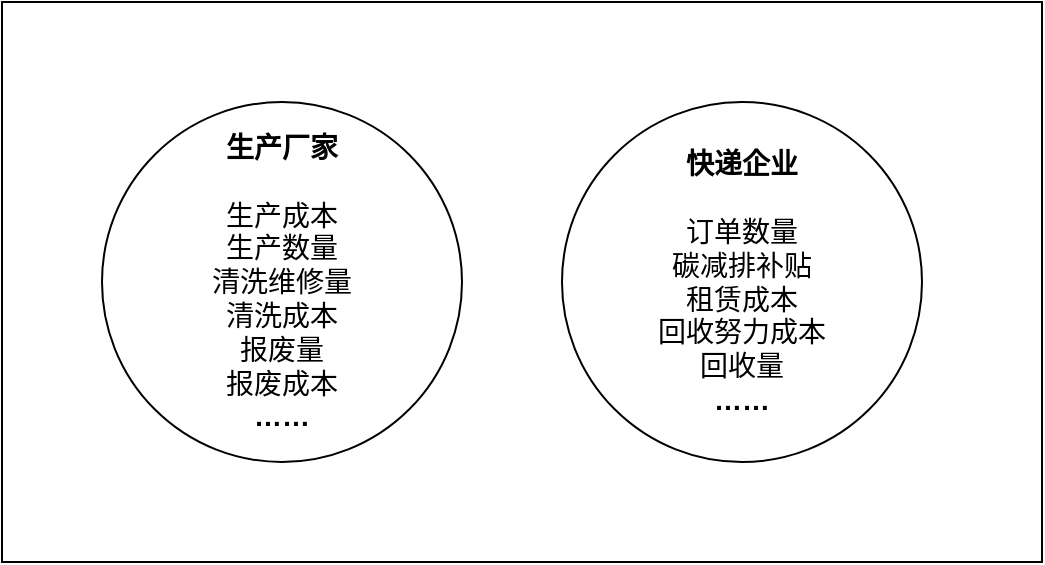 <mxfile version="18.0.3" type="github">
  <diagram id="lNA8hBHamzXeybTxWqr1" name="Page-1">
    <mxGraphModel dx="1209" dy="671" grid="0" gridSize="10" guides="1" tooltips="1" connect="1" arrows="1" fold="1" page="1" pageScale="1" pageWidth="827" pageHeight="1169" math="0" shadow="0">
      <root>
        <mxCell id="0" />
        <mxCell id="1" parent="0" />
        <mxCell id="O3FHj6Zzt8mlvBoneF4n-3" value="" style="rounded=0;whiteSpace=wrap;html=1;fontSize=14;" vertex="1" parent="1">
          <mxGeometry x="200" y="190" width="520" height="280" as="geometry" />
        </mxCell>
        <mxCell id="O3FHj6Zzt8mlvBoneF4n-1" value="&lt;font style=&quot;font-size: 14px;&quot;&gt;&lt;b&gt;生产厂家&lt;br&gt;&lt;/b&gt;&lt;br&gt;生产成本&lt;br&gt;生产数量&lt;br&gt;清洗维修量&lt;br&gt;清洗成本&lt;br&gt;报废量&lt;br&gt;报废成本&lt;br&gt;&lt;b&gt;……&lt;/b&gt;&lt;/font&gt;" style="ellipse;whiteSpace=wrap;html=1;aspect=fixed;" vertex="1" parent="1">
          <mxGeometry x="250" y="240" width="180" height="180" as="geometry" />
        </mxCell>
        <mxCell id="O3FHj6Zzt8mlvBoneF4n-2" value="&lt;font style=&quot;font-size: 14px;&quot;&gt;&lt;b&gt;快递企业&lt;br&gt;&lt;/b&gt;&lt;br&gt;订单数量&lt;br&gt;碳减排补贴&lt;br&gt;租赁成本&lt;br&gt;回收努力成本&lt;br&gt;回收量&lt;br&gt;&lt;b&gt;……&lt;/b&gt;&lt;/font&gt;" style="ellipse;whiteSpace=wrap;html=1;aspect=fixed;" vertex="1" parent="1">
          <mxGeometry x="480" y="240" width="180" height="180" as="geometry" />
        </mxCell>
      </root>
    </mxGraphModel>
  </diagram>
</mxfile>
